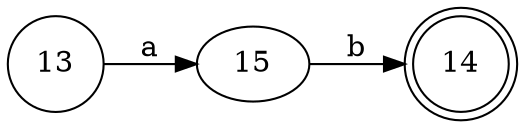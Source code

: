 digraph automata1 {
	rankdir=LR
	13 [label=13 shape=circle]
	14 [label=14 shape=doublecircle]
	13 -> 15 [label=a]
	15 -> 14 [label=b]
}
